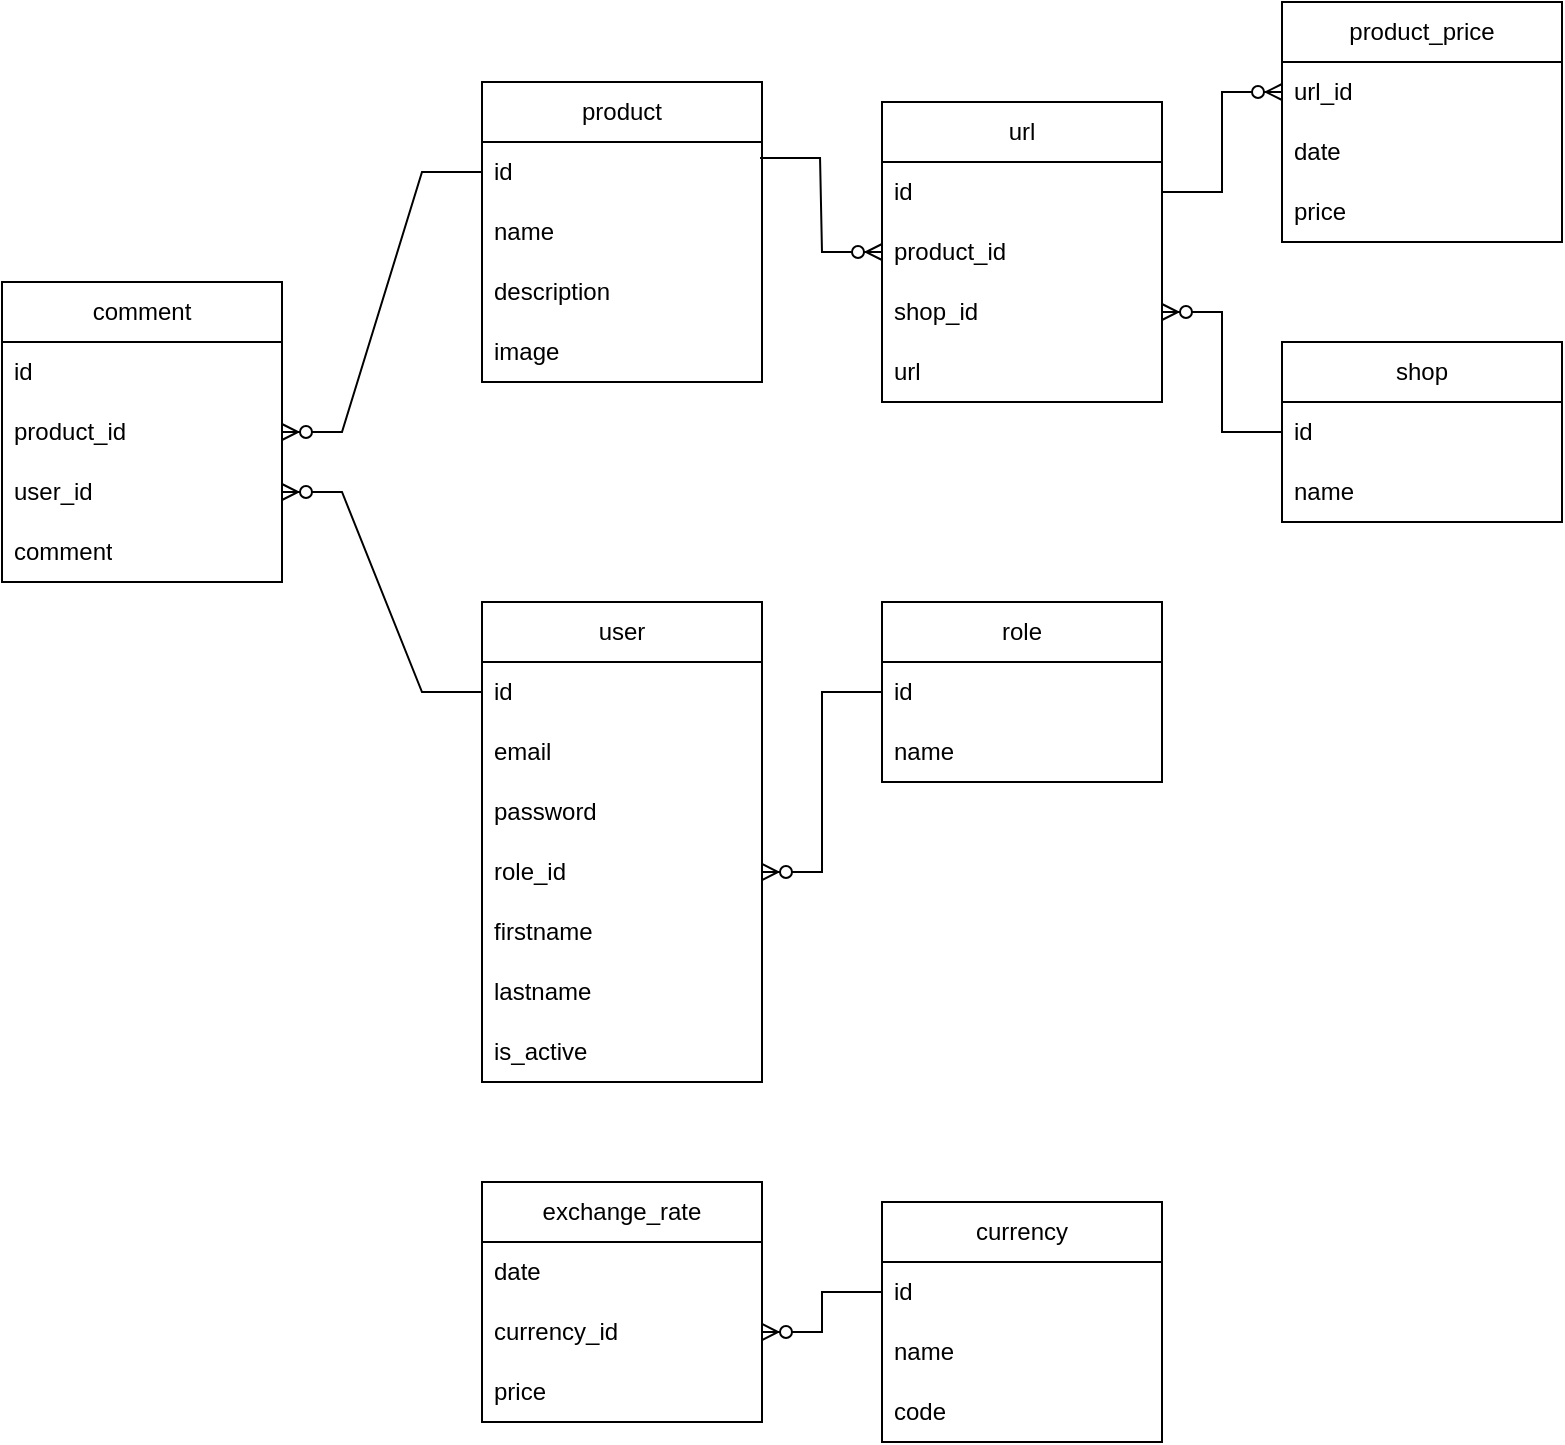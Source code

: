 <mxfile version="22.1.3" type="device">
  <diagram name="Страница — 1" id="z72e5YJOp3bscZ9sPkLF">
    <mxGraphModel dx="1621" dy="1086" grid="1" gridSize="10" guides="1" tooltips="1" connect="1" arrows="1" fold="1" page="1" pageScale="1" pageWidth="827" pageHeight="1169" math="0" shadow="0">
      <root>
        <mxCell id="0" />
        <mxCell id="1" parent="0" />
        <mxCell id="jmrVDmhzRrrwO-Aat8Zs-1" value="product" style="swimlane;fontStyle=0;childLayout=stackLayout;horizontal=1;startSize=30;horizontalStack=0;resizeParent=1;resizeParentMax=0;resizeLast=0;collapsible=1;marginBottom=0;whiteSpace=wrap;html=1;" parent="1" vertex="1">
          <mxGeometry x="-440" y="420" width="140" height="150" as="geometry" />
        </mxCell>
        <mxCell id="jmrVDmhzRrrwO-Aat8Zs-2" value="id" style="text;strokeColor=none;fillColor=none;align=left;verticalAlign=middle;spacingLeft=4;spacingRight=4;overflow=hidden;points=[[0,0.5],[1,0.5]];portConstraint=eastwest;rotatable=0;whiteSpace=wrap;html=1;" parent="jmrVDmhzRrrwO-Aat8Zs-1" vertex="1">
          <mxGeometry y="30" width="140" height="30" as="geometry" />
        </mxCell>
        <mxCell id="jmrVDmhzRrrwO-Aat8Zs-3" value="name" style="text;strokeColor=none;fillColor=none;align=left;verticalAlign=middle;spacingLeft=4;spacingRight=4;overflow=hidden;points=[[0,0.5],[1,0.5]];portConstraint=eastwest;rotatable=0;whiteSpace=wrap;html=1;" parent="jmrVDmhzRrrwO-Aat8Zs-1" vertex="1">
          <mxGeometry y="60" width="140" height="30" as="geometry" />
        </mxCell>
        <mxCell id="jmrVDmhzRrrwO-Aat8Zs-5" value="description" style="text;strokeColor=none;fillColor=none;align=left;verticalAlign=middle;spacingLeft=4;spacingRight=4;overflow=hidden;points=[[0,0.5],[1,0.5]];portConstraint=eastwest;rotatable=0;whiteSpace=wrap;html=1;" parent="jmrVDmhzRrrwO-Aat8Zs-1" vertex="1">
          <mxGeometry y="90" width="140" height="30" as="geometry" />
        </mxCell>
        <mxCell id="jmrVDmhzRrrwO-Aat8Zs-6" value="image" style="text;strokeColor=none;fillColor=none;align=left;verticalAlign=middle;spacingLeft=4;spacingRight=4;overflow=hidden;points=[[0,0.5],[1,0.5]];portConstraint=eastwest;rotatable=0;whiteSpace=wrap;html=1;" parent="jmrVDmhzRrrwO-Aat8Zs-1" vertex="1">
          <mxGeometry y="120" width="140" height="30" as="geometry" />
        </mxCell>
        <mxCell id="jmrVDmhzRrrwO-Aat8Zs-7" value="shop" style="swimlane;fontStyle=0;childLayout=stackLayout;horizontal=1;startSize=30;horizontalStack=0;resizeParent=1;resizeParentMax=0;resizeLast=0;collapsible=1;marginBottom=0;whiteSpace=wrap;html=1;" parent="1" vertex="1">
          <mxGeometry x="-40" y="550" width="140" height="90" as="geometry" />
        </mxCell>
        <mxCell id="jmrVDmhzRrrwO-Aat8Zs-8" value="id" style="text;strokeColor=none;fillColor=none;align=left;verticalAlign=middle;spacingLeft=4;spacingRight=4;overflow=hidden;points=[[0,0.5],[1,0.5]];portConstraint=eastwest;rotatable=0;whiteSpace=wrap;html=1;" parent="jmrVDmhzRrrwO-Aat8Zs-7" vertex="1">
          <mxGeometry y="30" width="140" height="30" as="geometry" />
        </mxCell>
        <mxCell id="jmrVDmhzRrrwO-Aat8Zs-9" value="name" style="text;strokeColor=none;fillColor=none;align=left;verticalAlign=middle;spacingLeft=4;spacingRight=4;overflow=hidden;points=[[0,0.5],[1,0.5]];portConstraint=eastwest;rotatable=0;whiteSpace=wrap;html=1;" parent="jmrVDmhzRrrwO-Aat8Zs-7" vertex="1">
          <mxGeometry y="60" width="140" height="30" as="geometry" />
        </mxCell>
        <mxCell id="jmrVDmhzRrrwO-Aat8Zs-11" value="url" style="swimlane;fontStyle=0;childLayout=stackLayout;horizontal=1;startSize=30;horizontalStack=0;resizeParent=1;resizeParentMax=0;resizeLast=0;collapsible=1;marginBottom=0;whiteSpace=wrap;html=1;" parent="1" vertex="1">
          <mxGeometry x="-240" y="430" width="140" height="150" as="geometry" />
        </mxCell>
        <mxCell id="jmrVDmhzRrrwO-Aat8Zs-12" value="id" style="text;strokeColor=none;fillColor=none;align=left;verticalAlign=middle;spacingLeft=4;spacingRight=4;overflow=hidden;points=[[0,0.5],[1,0.5]];portConstraint=eastwest;rotatable=0;whiteSpace=wrap;html=1;" parent="jmrVDmhzRrrwO-Aat8Zs-11" vertex="1">
          <mxGeometry y="30" width="140" height="30" as="geometry" />
        </mxCell>
        <mxCell id="jmrVDmhzRrrwO-Aat8Zs-13" value="product_id" style="text;strokeColor=none;fillColor=none;align=left;verticalAlign=middle;spacingLeft=4;spacingRight=4;overflow=hidden;points=[[0,0.5],[1,0.5]];portConstraint=eastwest;rotatable=0;whiteSpace=wrap;html=1;" parent="jmrVDmhzRrrwO-Aat8Zs-11" vertex="1">
          <mxGeometry y="60" width="140" height="30" as="geometry" />
        </mxCell>
        <mxCell id="jmrVDmhzRrrwO-Aat8Zs-15" value="shop_id" style="text;strokeColor=none;fillColor=none;align=left;verticalAlign=middle;spacingLeft=4;spacingRight=4;overflow=hidden;points=[[0,0.5],[1,0.5]];portConstraint=eastwest;rotatable=0;whiteSpace=wrap;html=1;" parent="jmrVDmhzRrrwO-Aat8Zs-11" vertex="1">
          <mxGeometry y="90" width="140" height="30" as="geometry" />
        </mxCell>
        <mxCell id="jmrVDmhzRrrwO-Aat8Zs-16" value="url" style="text;strokeColor=none;fillColor=none;align=left;verticalAlign=middle;spacingLeft=4;spacingRight=4;overflow=hidden;points=[[0,0.5],[1,0.5]];portConstraint=eastwest;rotatable=0;whiteSpace=wrap;html=1;" parent="jmrVDmhzRrrwO-Aat8Zs-11" vertex="1">
          <mxGeometry y="120" width="140" height="30" as="geometry" />
        </mxCell>
        <mxCell id="jmrVDmhzRrrwO-Aat8Zs-17" value="product_price" style="swimlane;fontStyle=0;childLayout=stackLayout;horizontal=1;startSize=30;horizontalStack=0;resizeParent=1;resizeParentMax=0;resizeLast=0;collapsible=1;marginBottom=0;whiteSpace=wrap;html=1;" parent="1" vertex="1">
          <mxGeometry x="-40" y="380" width="140" height="120" as="geometry" />
        </mxCell>
        <mxCell id="jmrVDmhzRrrwO-Aat8Zs-18" value="url_id" style="text;strokeColor=none;fillColor=none;align=left;verticalAlign=middle;spacingLeft=4;spacingRight=4;overflow=hidden;points=[[0,0.5],[1,0.5]];portConstraint=eastwest;rotatable=0;whiteSpace=wrap;html=1;" parent="jmrVDmhzRrrwO-Aat8Zs-17" vertex="1">
          <mxGeometry y="30" width="140" height="30" as="geometry" />
        </mxCell>
        <mxCell id="jmrVDmhzRrrwO-Aat8Zs-19" value="date" style="text;strokeColor=none;fillColor=none;align=left;verticalAlign=middle;spacingLeft=4;spacingRight=4;overflow=hidden;points=[[0,0.5],[1,0.5]];portConstraint=eastwest;rotatable=0;whiteSpace=wrap;html=1;" parent="jmrVDmhzRrrwO-Aat8Zs-17" vertex="1">
          <mxGeometry y="60" width="140" height="30" as="geometry" />
        </mxCell>
        <mxCell id="jmrVDmhzRrrwO-Aat8Zs-20" value="price" style="text;strokeColor=none;fillColor=none;align=left;verticalAlign=middle;spacingLeft=4;spacingRight=4;overflow=hidden;points=[[0,0.5],[1,0.5]];portConstraint=eastwest;rotatable=0;whiteSpace=wrap;html=1;" parent="jmrVDmhzRrrwO-Aat8Zs-17" vertex="1">
          <mxGeometry y="90" width="140" height="30" as="geometry" />
        </mxCell>
        <mxCell id="jmrVDmhzRrrwO-Aat8Zs-21" value="role" style="swimlane;fontStyle=0;childLayout=stackLayout;horizontal=1;startSize=30;horizontalStack=0;resizeParent=1;resizeParentMax=0;resizeLast=0;collapsible=1;marginBottom=0;whiteSpace=wrap;html=1;" parent="1" vertex="1">
          <mxGeometry x="-240" y="680" width="140" height="90" as="geometry" />
        </mxCell>
        <mxCell id="jmrVDmhzRrrwO-Aat8Zs-22" value="id" style="text;strokeColor=none;fillColor=none;align=left;verticalAlign=middle;spacingLeft=4;spacingRight=4;overflow=hidden;points=[[0,0.5],[1,0.5]];portConstraint=eastwest;rotatable=0;whiteSpace=wrap;html=1;" parent="jmrVDmhzRrrwO-Aat8Zs-21" vertex="1">
          <mxGeometry y="30" width="140" height="30" as="geometry" />
        </mxCell>
        <mxCell id="jmrVDmhzRrrwO-Aat8Zs-23" value="name" style="text;strokeColor=none;fillColor=none;align=left;verticalAlign=middle;spacingLeft=4;spacingRight=4;overflow=hidden;points=[[0,0.5],[1,0.5]];portConstraint=eastwest;rotatable=0;whiteSpace=wrap;html=1;" parent="jmrVDmhzRrrwO-Aat8Zs-21" vertex="1">
          <mxGeometry y="60" width="140" height="30" as="geometry" />
        </mxCell>
        <mxCell id="jmrVDmhzRrrwO-Aat8Zs-25" value="user" style="swimlane;fontStyle=0;childLayout=stackLayout;horizontal=1;startSize=30;horizontalStack=0;resizeParent=1;resizeParentMax=0;resizeLast=0;collapsible=1;marginBottom=0;whiteSpace=wrap;html=1;" parent="1" vertex="1">
          <mxGeometry x="-440" y="680" width="140" height="240" as="geometry" />
        </mxCell>
        <mxCell id="jmrVDmhzRrrwO-Aat8Zs-26" value="id" style="text;strokeColor=none;fillColor=none;align=left;verticalAlign=middle;spacingLeft=4;spacingRight=4;overflow=hidden;points=[[0,0.5],[1,0.5]];portConstraint=eastwest;rotatable=0;whiteSpace=wrap;html=1;" parent="jmrVDmhzRrrwO-Aat8Zs-25" vertex="1">
          <mxGeometry y="30" width="140" height="30" as="geometry" />
        </mxCell>
        <mxCell id="jmrVDmhzRrrwO-Aat8Zs-27" value="email" style="text;strokeColor=none;fillColor=none;align=left;verticalAlign=middle;spacingLeft=4;spacingRight=4;overflow=hidden;points=[[0,0.5],[1,0.5]];portConstraint=eastwest;rotatable=0;whiteSpace=wrap;html=1;" parent="jmrVDmhzRrrwO-Aat8Zs-25" vertex="1">
          <mxGeometry y="60" width="140" height="30" as="geometry" />
        </mxCell>
        <mxCell id="jmrVDmhzRrrwO-Aat8Zs-29" value="password" style="text;strokeColor=none;fillColor=none;align=left;verticalAlign=middle;spacingLeft=4;spacingRight=4;overflow=hidden;points=[[0,0.5],[1,0.5]];portConstraint=eastwest;rotatable=0;whiteSpace=wrap;html=1;" parent="jmrVDmhzRrrwO-Aat8Zs-25" vertex="1">
          <mxGeometry y="90" width="140" height="30" as="geometry" />
        </mxCell>
        <mxCell id="jmrVDmhzRrrwO-Aat8Zs-30" value="role_id" style="text;strokeColor=none;fillColor=none;align=left;verticalAlign=middle;spacingLeft=4;spacingRight=4;overflow=hidden;points=[[0,0.5],[1,0.5]];portConstraint=eastwest;rotatable=0;whiteSpace=wrap;html=1;" parent="jmrVDmhzRrrwO-Aat8Zs-25" vertex="1">
          <mxGeometry y="120" width="140" height="30" as="geometry" />
        </mxCell>
        <mxCell id="jmrVDmhzRrrwO-Aat8Zs-31" value="firstname" style="text;strokeColor=none;fillColor=none;align=left;verticalAlign=middle;spacingLeft=4;spacingRight=4;overflow=hidden;points=[[0,0.5],[1,0.5]];portConstraint=eastwest;rotatable=0;whiteSpace=wrap;html=1;" parent="jmrVDmhzRrrwO-Aat8Zs-25" vertex="1">
          <mxGeometry y="150" width="140" height="30" as="geometry" />
        </mxCell>
        <mxCell id="jmrVDmhzRrrwO-Aat8Zs-32" value="lastname" style="text;strokeColor=none;fillColor=none;align=left;verticalAlign=middle;spacingLeft=4;spacingRight=4;overflow=hidden;points=[[0,0.5],[1,0.5]];portConstraint=eastwest;rotatable=0;whiteSpace=wrap;html=1;" parent="jmrVDmhzRrrwO-Aat8Zs-25" vertex="1">
          <mxGeometry y="180" width="140" height="30" as="geometry" />
        </mxCell>
        <mxCell id="jmrVDmhzRrrwO-Aat8Zs-28" value="is_active" style="text;strokeColor=none;fillColor=none;align=left;verticalAlign=middle;spacingLeft=4;spacingRight=4;overflow=hidden;points=[[0,0.5],[1,0.5]];portConstraint=eastwest;rotatable=0;whiteSpace=wrap;html=1;" parent="jmrVDmhzRrrwO-Aat8Zs-25" vertex="1">
          <mxGeometry y="210" width="140" height="30" as="geometry" />
        </mxCell>
        <mxCell id="jmrVDmhzRrrwO-Aat8Zs-33" value="comment" style="swimlane;fontStyle=0;childLayout=stackLayout;horizontal=1;startSize=30;horizontalStack=0;resizeParent=1;resizeParentMax=0;resizeLast=0;collapsible=1;marginBottom=0;whiteSpace=wrap;html=1;" parent="1" vertex="1">
          <mxGeometry x="-680" y="520" width="140" height="150" as="geometry" />
        </mxCell>
        <mxCell id="jmrVDmhzRrrwO-Aat8Zs-34" value="id" style="text;strokeColor=none;fillColor=none;align=left;verticalAlign=middle;spacingLeft=4;spacingRight=4;overflow=hidden;points=[[0,0.5],[1,0.5]];portConstraint=eastwest;rotatable=0;whiteSpace=wrap;html=1;" parent="jmrVDmhzRrrwO-Aat8Zs-33" vertex="1">
          <mxGeometry y="30" width="140" height="30" as="geometry" />
        </mxCell>
        <mxCell id="jmrVDmhzRrrwO-Aat8Zs-35" value="product_id" style="text;strokeColor=none;fillColor=none;align=left;verticalAlign=middle;spacingLeft=4;spacingRight=4;overflow=hidden;points=[[0,0.5],[1,0.5]];portConstraint=eastwest;rotatable=0;whiteSpace=wrap;html=1;" parent="jmrVDmhzRrrwO-Aat8Zs-33" vertex="1">
          <mxGeometry y="60" width="140" height="30" as="geometry" />
        </mxCell>
        <mxCell id="jmrVDmhzRrrwO-Aat8Zs-37" value="user_id" style="text;strokeColor=none;fillColor=none;align=left;verticalAlign=middle;spacingLeft=4;spacingRight=4;overflow=hidden;points=[[0,0.5],[1,0.5]];portConstraint=eastwest;rotatable=0;whiteSpace=wrap;html=1;" parent="jmrVDmhzRrrwO-Aat8Zs-33" vertex="1">
          <mxGeometry y="90" width="140" height="30" as="geometry" />
        </mxCell>
        <mxCell id="jmrVDmhzRrrwO-Aat8Zs-38" value="comment" style="text;strokeColor=none;fillColor=none;align=left;verticalAlign=middle;spacingLeft=4;spacingRight=4;overflow=hidden;points=[[0,0.5],[1,0.5]];portConstraint=eastwest;rotatable=0;whiteSpace=wrap;html=1;" parent="jmrVDmhzRrrwO-Aat8Zs-33" vertex="1">
          <mxGeometry y="120" width="140" height="30" as="geometry" />
        </mxCell>
        <mxCell id="jmrVDmhzRrrwO-Aat8Zs-39" value="currency" style="swimlane;fontStyle=0;childLayout=stackLayout;horizontal=1;startSize=30;horizontalStack=0;resizeParent=1;resizeParentMax=0;resizeLast=0;collapsible=1;marginBottom=0;whiteSpace=wrap;html=1;" parent="1" vertex="1">
          <mxGeometry x="-240" y="980" width="140" height="120" as="geometry" />
        </mxCell>
        <mxCell id="jmrVDmhzRrrwO-Aat8Zs-40" value="id" style="text;strokeColor=none;fillColor=none;align=left;verticalAlign=middle;spacingLeft=4;spacingRight=4;overflow=hidden;points=[[0,0.5],[1,0.5]];portConstraint=eastwest;rotatable=0;whiteSpace=wrap;html=1;" parent="jmrVDmhzRrrwO-Aat8Zs-39" vertex="1">
          <mxGeometry y="30" width="140" height="30" as="geometry" />
        </mxCell>
        <mxCell id="jmrVDmhzRrrwO-Aat8Zs-41" value="name" style="text;strokeColor=none;fillColor=none;align=left;verticalAlign=middle;spacingLeft=4;spacingRight=4;overflow=hidden;points=[[0,0.5],[1,0.5]];portConstraint=eastwest;rotatable=0;whiteSpace=wrap;html=1;" parent="jmrVDmhzRrrwO-Aat8Zs-39" vertex="1">
          <mxGeometry y="60" width="140" height="30" as="geometry" />
        </mxCell>
        <mxCell id="jmrVDmhzRrrwO-Aat8Zs-43" value="code" style="text;strokeColor=none;fillColor=none;align=left;verticalAlign=middle;spacingLeft=4;spacingRight=4;overflow=hidden;points=[[0,0.5],[1,0.5]];portConstraint=eastwest;rotatable=0;whiteSpace=wrap;html=1;" parent="jmrVDmhzRrrwO-Aat8Zs-39" vertex="1">
          <mxGeometry y="90" width="140" height="30" as="geometry" />
        </mxCell>
        <mxCell id="jmrVDmhzRrrwO-Aat8Zs-44" value="exchange_rate" style="swimlane;fontStyle=0;childLayout=stackLayout;horizontal=1;startSize=30;horizontalStack=0;resizeParent=1;resizeParentMax=0;resizeLast=0;collapsible=1;marginBottom=0;whiteSpace=wrap;html=1;" parent="1" vertex="1">
          <mxGeometry x="-440" y="970" width="140" height="120" as="geometry" />
        </mxCell>
        <mxCell id="jmrVDmhzRrrwO-Aat8Zs-45" value="date" style="text;strokeColor=none;fillColor=none;align=left;verticalAlign=middle;spacingLeft=4;spacingRight=4;overflow=hidden;points=[[0,0.5],[1,0.5]];portConstraint=eastwest;rotatable=0;whiteSpace=wrap;html=1;" parent="jmrVDmhzRrrwO-Aat8Zs-44" vertex="1">
          <mxGeometry y="30" width="140" height="30" as="geometry" />
        </mxCell>
        <mxCell id="jmrVDmhzRrrwO-Aat8Zs-46" value="currency_id" style="text;strokeColor=none;fillColor=none;align=left;verticalAlign=middle;spacingLeft=4;spacingRight=4;overflow=hidden;points=[[0,0.5],[1,0.5]];portConstraint=eastwest;rotatable=0;whiteSpace=wrap;html=1;" parent="jmrVDmhzRrrwO-Aat8Zs-44" vertex="1">
          <mxGeometry y="60" width="140" height="30" as="geometry" />
        </mxCell>
        <mxCell id="jmrVDmhzRrrwO-Aat8Zs-47" value="price" style="text;strokeColor=none;fillColor=none;align=left;verticalAlign=middle;spacingLeft=4;spacingRight=4;overflow=hidden;points=[[0,0.5],[1,0.5]];portConstraint=eastwest;rotatable=0;whiteSpace=wrap;html=1;" parent="jmrVDmhzRrrwO-Aat8Zs-44" vertex="1">
          <mxGeometry y="90" width="140" height="30" as="geometry" />
        </mxCell>
        <mxCell id="jmrVDmhzRrrwO-Aat8Zs-48" value="" style="edgeStyle=entityRelationEdgeStyle;fontSize=12;html=1;endArrow=ERzeroToMany;endFill=1;rounded=0;exitX=0;exitY=0.5;exitDx=0;exitDy=0;entryX=1;entryY=0.5;entryDx=0;entryDy=0;" parent="1" source="jmrVDmhzRrrwO-Aat8Zs-2" target="jmrVDmhzRrrwO-Aat8Zs-35" edge="1">
          <mxGeometry width="100" height="100" relative="1" as="geometry">
            <mxPoint x="-710" y="850" as="sourcePoint" />
            <mxPoint x="-530" y="740" as="targetPoint" />
          </mxGeometry>
        </mxCell>
        <mxCell id="jmrVDmhzRrrwO-Aat8Zs-49" value="" style="edgeStyle=entityRelationEdgeStyle;fontSize=12;html=1;endArrow=ERzeroToMany;endFill=1;rounded=0;exitX=0;exitY=0.5;exitDx=0;exitDy=0;entryX=1;entryY=0.5;entryDx=0;entryDy=0;" parent="1" source="jmrVDmhzRrrwO-Aat8Zs-26" target="jmrVDmhzRrrwO-Aat8Zs-37" edge="1">
          <mxGeometry width="100" height="100" relative="1" as="geometry">
            <mxPoint x="-590" y="730" as="sourcePoint" />
            <mxPoint x="-490" y="830" as="targetPoint" />
          </mxGeometry>
        </mxCell>
        <mxCell id="jmrVDmhzRrrwO-Aat8Zs-50" value="" style="edgeStyle=entityRelationEdgeStyle;fontSize=12;html=1;endArrow=ERzeroToMany;endFill=1;rounded=0;entryX=1;entryY=0.5;entryDx=0;entryDy=0;exitX=0;exitY=0.5;exitDx=0;exitDy=0;" parent="1" source="jmrVDmhzRrrwO-Aat8Zs-22" target="jmrVDmhzRrrwO-Aat8Zs-30" edge="1">
          <mxGeometry width="100" height="100" relative="1" as="geometry">
            <mxPoint x="-250" y="920" as="sourcePoint" />
            <mxPoint x="-150" y="820" as="targetPoint" />
          </mxGeometry>
        </mxCell>
        <mxCell id="jmrVDmhzRrrwO-Aat8Zs-51" value="" style="edgeStyle=entityRelationEdgeStyle;fontSize=12;html=1;endArrow=ERzeroToMany;endFill=1;rounded=0;exitX=0.993;exitY=0.267;exitDx=0;exitDy=0;exitPerimeter=0;entryX=0;entryY=0.5;entryDx=0;entryDy=0;" parent="1" source="jmrVDmhzRrrwO-Aat8Zs-2" target="jmrVDmhzRrrwO-Aat8Zs-13" edge="1">
          <mxGeometry width="100" height="100" relative="1" as="geometry">
            <mxPoint x="-290" y="460" as="sourcePoint" />
            <mxPoint x="-190" y="360" as="targetPoint" />
          </mxGeometry>
        </mxCell>
        <mxCell id="jmrVDmhzRrrwO-Aat8Zs-52" value="" style="edgeStyle=entityRelationEdgeStyle;fontSize=12;html=1;endArrow=ERzeroToMany;endFill=1;rounded=0;exitX=0;exitY=0.5;exitDx=0;exitDy=0;entryX=1;entryY=0.5;entryDx=0;entryDy=0;" parent="1" source="jmrVDmhzRrrwO-Aat8Zs-8" target="jmrVDmhzRrrwO-Aat8Zs-15" edge="1">
          <mxGeometry width="100" height="100" relative="1" as="geometry">
            <mxPoint x="-10" y="810" as="sourcePoint" />
            <mxPoint x="90" y="710" as="targetPoint" />
          </mxGeometry>
        </mxCell>
        <mxCell id="jmrVDmhzRrrwO-Aat8Zs-53" value="" style="edgeStyle=entityRelationEdgeStyle;fontSize=12;html=1;endArrow=ERzeroToMany;endFill=1;rounded=0;exitX=1;exitY=0.5;exitDx=0;exitDy=0;entryX=0;entryY=0.5;entryDx=0;entryDy=0;" parent="1" source="jmrVDmhzRrrwO-Aat8Zs-12" target="jmrVDmhzRrrwO-Aat8Zs-18" edge="1">
          <mxGeometry width="100" height="100" relative="1" as="geometry">
            <mxPoint x="140" y="560" as="sourcePoint" />
            <mxPoint x="240" y="460" as="targetPoint" />
          </mxGeometry>
        </mxCell>
        <mxCell id="jmrVDmhzRrrwO-Aat8Zs-54" value="" style="edgeStyle=entityRelationEdgeStyle;fontSize=12;html=1;endArrow=ERzeroToMany;endFill=1;rounded=0;exitX=0;exitY=0.5;exitDx=0;exitDy=0;entryX=1;entryY=0.5;entryDx=0;entryDy=0;" parent="1" source="jmrVDmhzRrrwO-Aat8Zs-40" target="jmrVDmhzRrrwO-Aat8Zs-46" edge="1">
          <mxGeometry width="100" height="100" relative="1" as="geometry">
            <mxPoint x="-590" y="1080" as="sourcePoint" />
            <mxPoint x="-490" y="980" as="targetPoint" />
          </mxGeometry>
        </mxCell>
      </root>
    </mxGraphModel>
  </diagram>
</mxfile>
